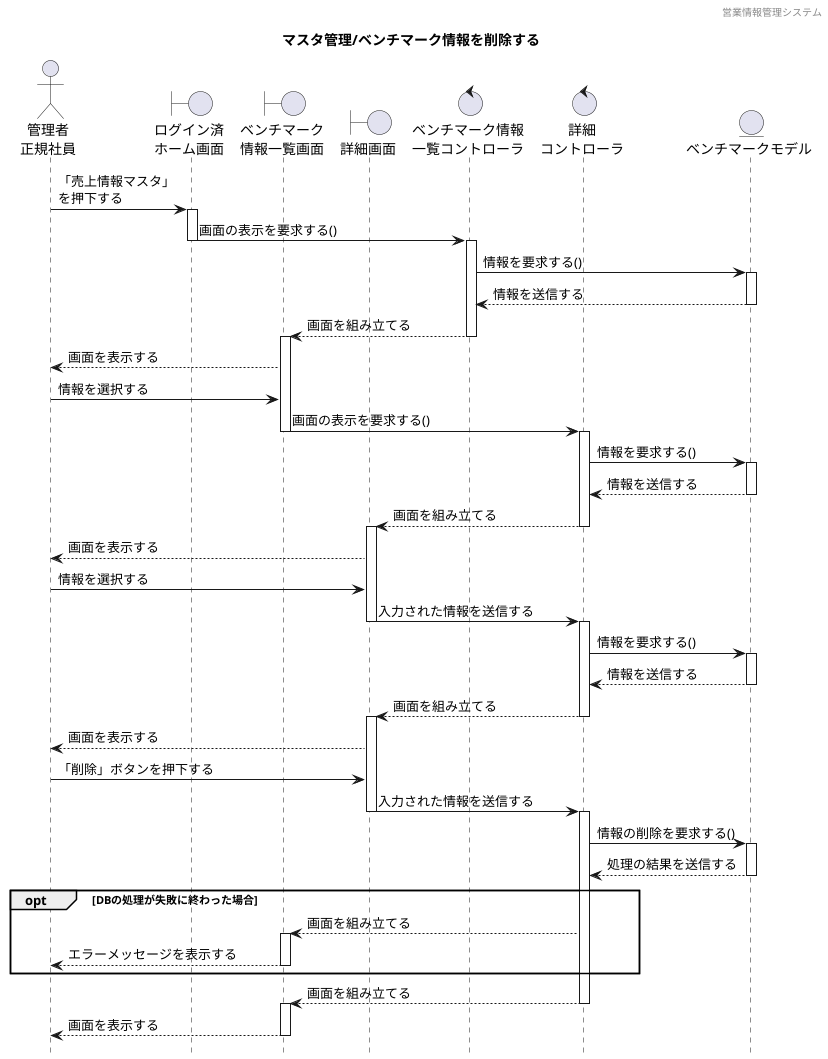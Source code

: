 @startuml ../../images/ベンチマークマスタ/ベンチマークマスタ管理_削除

hide footbox
header 営業情報管理システム
title マスタ管理/ベンチマーク情報を削除する

' actor "" as 
actor "管理者\n正規社員" as a1 

' boundary "" as 
boundary "ログイン済\nホーム画面" as b1
boundary "ベンチマーク\n情報一覧画面" as b2
boundary "詳細画面" as b3

' control "" as c
control "ベンチマーク情報\n一覧コントローラ" as c1
control "詳細\nコントローラ" as c2

' entity "" as e
entity "ベンチマークモデル" as e1

a1 -> b1:「売上情報マスタ」\nを押下する
activate b1
b1 -> c1:画面の表示を要求する()
deactivate b1
activate c1
c1 -> e1 : 情報を要求する()
activate e1
e1 --> c1 : 情報を送信する
deactivate e1
c1 --> b2: 画面を組み立てる
deactivate c1
activate b2
b2 --> a1 : 画面を表示する
a1 -> b2 : 情報を選択する
b2 -> c2 : 画面の表示を要求する()
deactivate b2
activate c2
c2 -> e1 : 情報を要求する()
activate e1
e1 --> c2 : 情報を送信する
deactivate e1
c2 --> b3 : 画面を組み立てる
deactivate c2
activate b3
b3 --> a1 : 画面を表示する
a1 -> b3 : 情報を選択する
b3 -> c2 : 入力された情報を送信する
deactivate b3
activate c2
c2 -> e1 : 情報を要求する()
activate e1
e1 --> c2 : 情報を送信する
deactivate e1
c2 --> b3 : 画面を組み立てる
deactivate c2
activate b3
b3 --> a1 : 画面を表示する
a1 -> b3 : 「削除」ボタンを押下する
b3 -> c2 : 入力された情報を送信する
deactivate b3
activate c2
c2 -> e1 : 情報の削除を要求する()
activate e1
e1 --> c2 : 処理の結果を送信する
deactivate e1
opt DBの処理が失敗に終わった場合
c2 --> b2 : 画面を組み立てる

activate b2
b2 --> a1 : エラーメッセージを表示する
deactivate b2
end
c2 --> b2 : 画面を組み立てる
deactivate c2
activate b2
b2 --> a1 : 画面を表示する
deactivate b2

@enduml